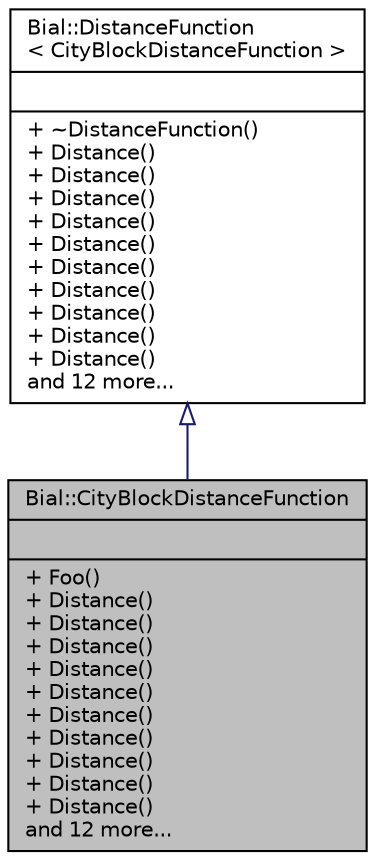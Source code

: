 digraph "Bial::CityBlockDistanceFunction"
{
  edge [fontname="Helvetica",fontsize="10",labelfontname="Helvetica",labelfontsize="10"];
  node [fontname="Helvetica",fontsize="10",shape=record];
  Node1 [label="{Bial::CityBlockDistanceFunction\n||+ Foo()\l+ Distance()\l+ Distance()\l+ Distance()\l+ Distance()\l+ Distance()\l+ Distance()\l+ Distance()\l+ Distance()\l+ Distance()\l+ Distance()\land 12 more...\l}",height=0.2,width=0.4,color="black", fillcolor="grey75", style="filled", fontcolor="black"];
  Node2 -> Node1 [dir="back",color="midnightblue",fontsize="10",style="solid",arrowtail="onormal",fontname="Helvetica"];
  Node2 [label="{Bial::DistanceFunction\l\< CityBlockDistanceFunction \>\n||+ ~DistanceFunction()\l+ Distance()\l+ Distance()\l+ Distance()\l+ Distance()\l+ Distance()\l+ Distance()\l+ Distance()\l+ Distance()\l+ Distance()\l+ Distance()\land 12 more...\l}",height=0.2,width=0.4,color="black", fillcolor="white", style="filled",URL="$class_bial_1_1_distance_function.html"];
}
